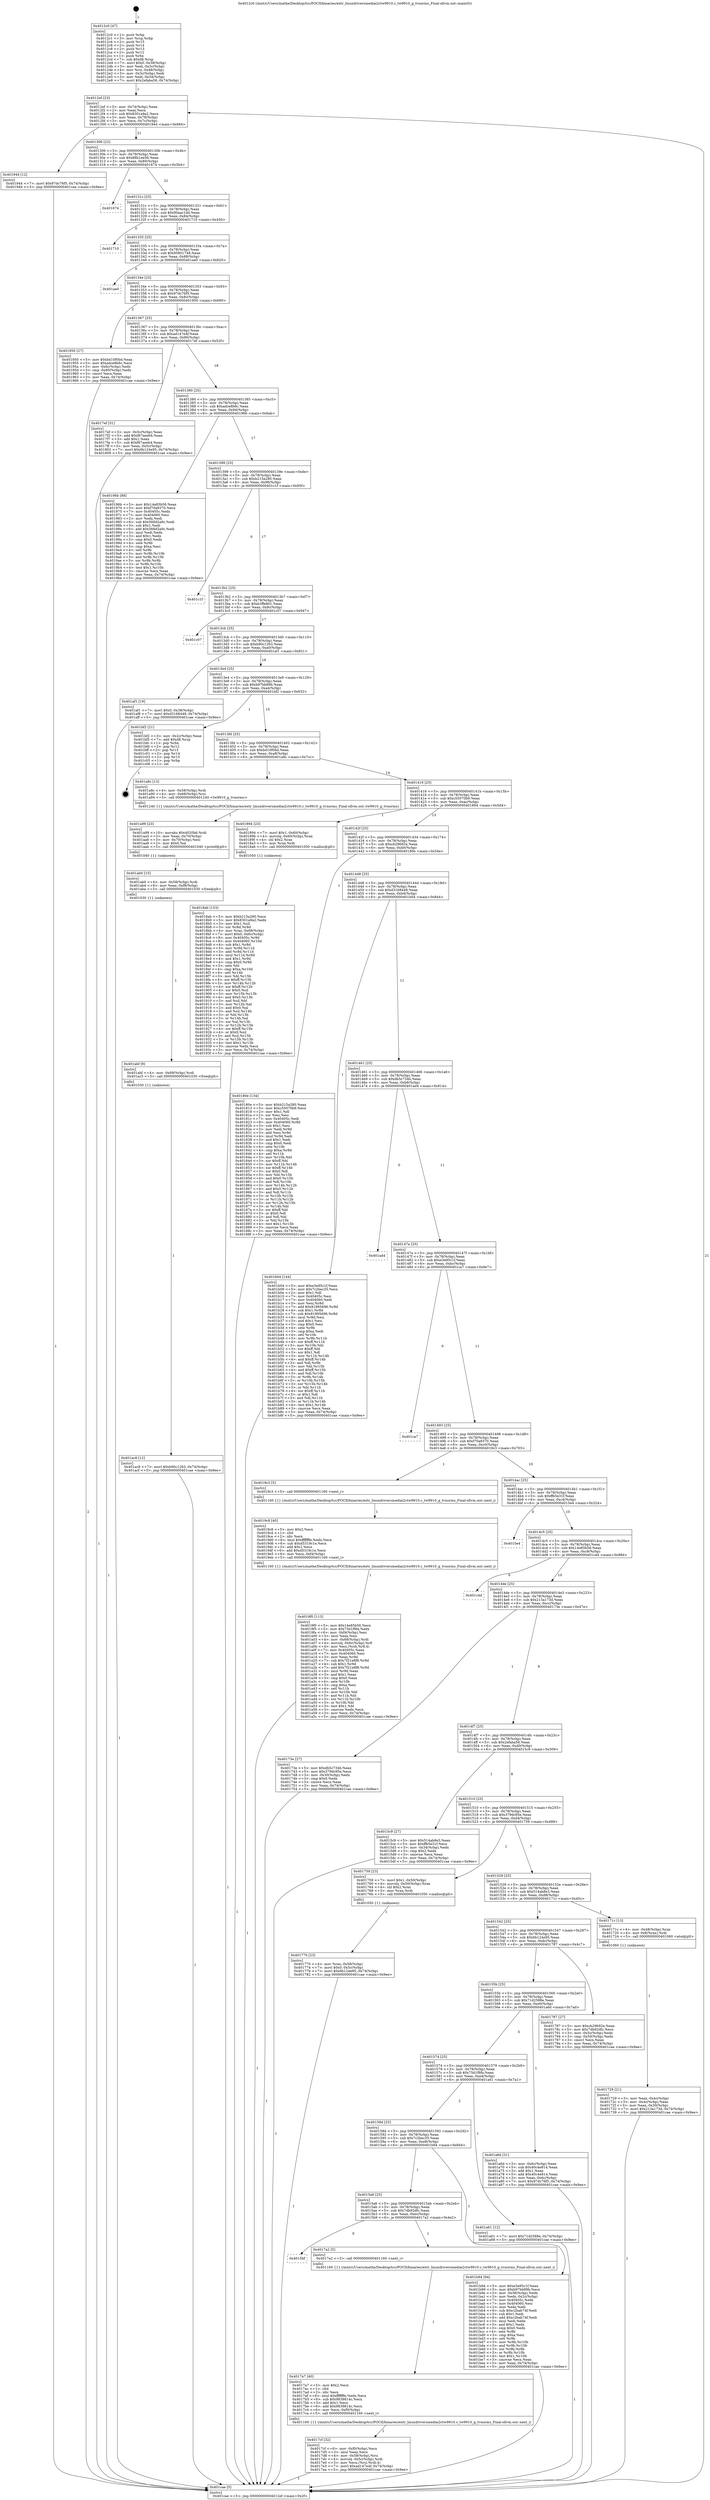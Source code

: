 digraph "0x4012c0" {
  label = "0x4012c0 (/mnt/c/Users/mathe/Desktop/tcc/POCII/binaries/extr_linuxdriversmediai2ctw9910.c_tw9910_g_tvnorms_Final-ollvm.out::main(0))"
  labelloc = "t"
  node[shape=record]

  Entry [label="",width=0.3,height=0.3,shape=circle,fillcolor=black,style=filled]
  "0x4012ef" [label="{
     0x4012ef [23]\l
     | [instrs]\l
     &nbsp;&nbsp;0x4012ef \<+3\>: mov -0x74(%rbp),%eax\l
     &nbsp;&nbsp;0x4012f2 \<+2\>: mov %eax,%ecx\l
     &nbsp;&nbsp;0x4012f4 \<+6\>: sub $0x8301a9a2,%ecx\l
     &nbsp;&nbsp;0x4012fa \<+3\>: mov %eax,-0x78(%rbp)\l
     &nbsp;&nbsp;0x4012fd \<+3\>: mov %ecx,-0x7c(%rbp)\l
     &nbsp;&nbsp;0x401300 \<+6\>: je 0000000000401944 \<main+0x684\>\l
  }"]
  "0x401944" [label="{
     0x401944 [12]\l
     | [instrs]\l
     &nbsp;&nbsp;0x401944 \<+7\>: movl $0x97dc76f5,-0x74(%rbp)\l
     &nbsp;&nbsp;0x40194b \<+5\>: jmp 0000000000401cae \<main+0x9ee\>\l
  }"]
  "0x401306" [label="{
     0x401306 [22]\l
     | [instrs]\l
     &nbsp;&nbsp;0x401306 \<+5\>: jmp 000000000040130b \<main+0x4b\>\l
     &nbsp;&nbsp;0x40130b \<+3\>: mov -0x78(%rbp),%eax\l
     &nbsp;&nbsp;0x40130e \<+5\>: sub $0x88b1ee56,%eax\l
     &nbsp;&nbsp;0x401313 \<+3\>: mov %eax,-0x80(%rbp)\l
     &nbsp;&nbsp;0x401316 \<+6\>: je 0000000000401674 \<main+0x3b4\>\l
  }"]
  Exit [label="",width=0.3,height=0.3,shape=circle,fillcolor=black,style=filled,peripheries=2]
  "0x401674" [label="{
     0x401674\l
  }", style=dashed]
  "0x40131c" [label="{
     0x40131c [25]\l
     | [instrs]\l
     &nbsp;&nbsp;0x40131c \<+5\>: jmp 0000000000401321 \<main+0x61\>\l
     &nbsp;&nbsp;0x401321 \<+3\>: mov -0x78(%rbp),%eax\l
     &nbsp;&nbsp;0x401324 \<+5\>: sub $0x90aac1dd,%eax\l
     &nbsp;&nbsp;0x401329 \<+6\>: mov %eax,-0x84(%rbp)\l
     &nbsp;&nbsp;0x40132f \<+6\>: je 0000000000401710 \<main+0x450\>\l
  }"]
  "0x401ac8" [label="{
     0x401ac8 [12]\l
     | [instrs]\l
     &nbsp;&nbsp;0x401ac8 \<+7\>: movl $0xb90c1263,-0x74(%rbp)\l
     &nbsp;&nbsp;0x401acf \<+5\>: jmp 0000000000401cae \<main+0x9ee\>\l
  }"]
  "0x401710" [label="{
     0x401710\l
  }", style=dashed]
  "0x401335" [label="{
     0x401335 [25]\l
     | [instrs]\l
     &nbsp;&nbsp;0x401335 \<+5\>: jmp 000000000040133a \<main+0x7a\>\l
     &nbsp;&nbsp;0x40133a \<+3\>: mov -0x78(%rbp),%eax\l
     &nbsp;&nbsp;0x40133d \<+5\>: sub $0x95801748,%eax\l
     &nbsp;&nbsp;0x401342 \<+6\>: mov %eax,-0x88(%rbp)\l
     &nbsp;&nbsp;0x401348 \<+6\>: je 0000000000401ae0 \<main+0x820\>\l
  }"]
  "0x401abf" [label="{
     0x401abf [9]\l
     | [instrs]\l
     &nbsp;&nbsp;0x401abf \<+4\>: mov -0x68(%rbp),%rdi\l
     &nbsp;&nbsp;0x401ac3 \<+5\>: call 0000000000401030 \<free@plt\>\l
     | [calls]\l
     &nbsp;&nbsp;0x401030 \{1\} (unknown)\l
  }"]
  "0x401ae0" [label="{
     0x401ae0\l
  }", style=dashed]
  "0x40134e" [label="{
     0x40134e [25]\l
     | [instrs]\l
     &nbsp;&nbsp;0x40134e \<+5\>: jmp 0000000000401353 \<main+0x93\>\l
     &nbsp;&nbsp;0x401353 \<+3\>: mov -0x78(%rbp),%eax\l
     &nbsp;&nbsp;0x401356 \<+5\>: sub $0x97dc76f5,%eax\l
     &nbsp;&nbsp;0x40135b \<+6\>: mov %eax,-0x8c(%rbp)\l
     &nbsp;&nbsp;0x401361 \<+6\>: je 0000000000401950 \<main+0x690\>\l
  }"]
  "0x401ab0" [label="{
     0x401ab0 [15]\l
     | [instrs]\l
     &nbsp;&nbsp;0x401ab0 \<+4\>: mov -0x58(%rbp),%rdi\l
     &nbsp;&nbsp;0x401ab4 \<+6\>: mov %eax,-0xf8(%rbp)\l
     &nbsp;&nbsp;0x401aba \<+5\>: call 0000000000401030 \<free@plt\>\l
     | [calls]\l
     &nbsp;&nbsp;0x401030 \{1\} (unknown)\l
  }"]
  "0x401950" [label="{
     0x401950 [27]\l
     | [instrs]\l
     &nbsp;&nbsp;0x401950 \<+5\>: mov $0xbd10f0bd,%eax\l
     &nbsp;&nbsp;0x401955 \<+5\>: mov $0xadce8b6c,%ecx\l
     &nbsp;&nbsp;0x40195a \<+3\>: mov -0x6c(%rbp),%edx\l
     &nbsp;&nbsp;0x40195d \<+3\>: cmp -0x60(%rbp),%edx\l
     &nbsp;&nbsp;0x401960 \<+3\>: cmovl %ecx,%eax\l
     &nbsp;&nbsp;0x401963 \<+3\>: mov %eax,-0x74(%rbp)\l
     &nbsp;&nbsp;0x401966 \<+5\>: jmp 0000000000401cae \<main+0x9ee\>\l
  }"]
  "0x401367" [label="{
     0x401367 [25]\l
     | [instrs]\l
     &nbsp;&nbsp;0x401367 \<+5\>: jmp 000000000040136c \<main+0xac\>\l
     &nbsp;&nbsp;0x40136c \<+3\>: mov -0x78(%rbp),%eax\l
     &nbsp;&nbsp;0x40136f \<+5\>: sub $0xad147e4f,%eax\l
     &nbsp;&nbsp;0x401374 \<+6\>: mov %eax,-0x90(%rbp)\l
     &nbsp;&nbsp;0x40137a \<+6\>: je 00000000004017ef \<main+0x52f\>\l
  }"]
  "0x401a99" [label="{
     0x401a99 [23]\l
     | [instrs]\l
     &nbsp;&nbsp;0x401a99 \<+10\>: movabs $0x4020b6,%rdi\l
     &nbsp;&nbsp;0x401aa3 \<+3\>: mov %eax,-0x70(%rbp)\l
     &nbsp;&nbsp;0x401aa6 \<+3\>: mov -0x70(%rbp),%esi\l
     &nbsp;&nbsp;0x401aa9 \<+2\>: mov $0x0,%al\l
     &nbsp;&nbsp;0x401aab \<+5\>: call 0000000000401040 \<printf@plt\>\l
     | [calls]\l
     &nbsp;&nbsp;0x401040 \{1\} (unknown)\l
  }"]
  "0x4017ef" [label="{
     0x4017ef [31]\l
     | [instrs]\l
     &nbsp;&nbsp;0x4017ef \<+3\>: mov -0x5c(%rbp),%eax\l
     &nbsp;&nbsp;0x4017f2 \<+5\>: add $0xf67aeeb4,%eax\l
     &nbsp;&nbsp;0x4017f7 \<+3\>: add $0x1,%eax\l
     &nbsp;&nbsp;0x4017fa \<+5\>: sub $0xf67aeeb4,%eax\l
     &nbsp;&nbsp;0x4017ff \<+3\>: mov %eax,-0x5c(%rbp)\l
     &nbsp;&nbsp;0x401802 \<+7\>: movl $0x6b124e95,-0x74(%rbp)\l
     &nbsp;&nbsp;0x401809 \<+5\>: jmp 0000000000401cae \<main+0x9ee\>\l
  }"]
  "0x401380" [label="{
     0x401380 [25]\l
     | [instrs]\l
     &nbsp;&nbsp;0x401380 \<+5\>: jmp 0000000000401385 \<main+0xc5\>\l
     &nbsp;&nbsp;0x401385 \<+3\>: mov -0x78(%rbp),%eax\l
     &nbsp;&nbsp;0x401388 \<+5\>: sub $0xadce8b6c,%eax\l
     &nbsp;&nbsp;0x40138d \<+6\>: mov %eax,-0x94(%rbp)\l
     &nbsp;&nbsp;0x401393 \<+6\>: je 000000000040196b \<main+0x6ab\>\l
  }"]
  "0x4019f0" [label="{
     0x4019f0 [113]\l
     | [instrs]\l
     &nbsp;&nbsp;0x4019f0 \<+5\>: mov $0x14e85b56,%ecx\l
     &nbsp;&nbsp;0x4019f5 \<+5\>: mov $0x75d1f8fa,%edx\l
     &nbsp;&nbsp;0x4019fa \<+6\>: mov -0xf4(%rbp),%esi\l
     &nbsp;&nbsp;0x401a00 \<+3\>: imul %eax,%esi\l
     &nbsp;&nbsp;0x401a03 \<+4\>: mov -0x68(%rbp),%rdi\l
     &nbsp;&nbsp;0x401a07 \<+4\>: movslq -0x6c(%rbp),%r8\l
     &nbsp;&nbsp;0x401a0b \<+4\>: mov %esi,(%rdi,%r8,4)\l
     &nbsp;&nbsp;0x401a0f \<+7\>: mov 0x40405c,%eax\l
     &nbsp;&nbsp;0x401a16 \<+7\>: mov 0x404060,%esi\l
     &nbsp;&nbsp;0x401a1d \<+3\>: mov %eax,%r9d\l
     &nbsp;&nbsp;0x401a20 \<+7\>: sub $0x7f21e8f8,%r9d\l
     &nbsp;&nbsp;0x401a27 \<+4\>: sub $0x1,%r9d\l
     &nbsp;&nbsp;0x401a2b \<+7\>: add $0x7f21e8f8,%r9d\l
     &nbsp;&nbsp;0x401a32 \<+4\>: imul %r9d,%eax\l
     &nbsp;&nbsp;0x401a36 \<+3\>: and $0x1,%eax\l
     &nbsp;&nbsp;0x401a39 \<+3\>: cmp $0x0,%eax\l
     &nbsp;&nbsp;0x401a3c \<+4\>: sete %r10b\l
     &nbsp;&nbsp;0x401a40 \<+3\>: cmp $0xa,%esi\l
     &nbsp;&nbsp;0x401a43 \<+4\>: setl %r11b\l
     &nbsp;&nbsp;0x401a47 \<+3\>: mov %r10b,%bl\l
     &nbsp;&nbsp;0x401a4a \<+3\>: and %r11b,%bl\l
     &nbsp;&nbsp;0x401a4d \<+3\>: xor %r11b,%r10b\l
     &nbsp;&nbsp;0x401a50 \<+3\>: or %r10b,%bl\l
     &nbsp;&nbsp;0x401a53 \<+3\>: test $0x1,%bl\l
     &nbsp;&nbsp;0x401a56 \<+3\>: cmovne %edx,%ecx\l
     &nbsp;&nbsp;0x401a59 \<+3\>: mov %ecx,-0x74(%rbp)\l
     &nbsp;&nbsp;0x401a5c \<+5\>: jmp 0000000000401cae \<main+0x9ee\>\l
  }"]
  "0x40196b" [label="{
     0x40196b [88]\l
     | [instrs]\l
     &nbsp;&nbsp;0x40196b \<+5\>: mov $0x14e85b56,%eax\l
     &nbsp;&nbsp;0x401970 \<+5\>: mov $0xf70a9370,%ecx\l
     &nbsp;&nbsp;0x401975 \<+7\>: mov 0x40405c,%edx\l
     &nbsp;&nbsp;0x40197c \<+7\>: mov 0x404060,%esi\l
     &nbsp;&nbsp;0x401983 \<+2\>: mov %edx,%edi\l
     &nbsp;&nbsp;0x401985 \<+6\>: sub $0x566d2a9c,%edi\l
     &nbsp;&nbsp;0x40198b \<+3\>: sub $0x1,%edi\l
     &nbsp;&nbsp;0x40198e \<+6\>: add $0x566d2a9c,%edi\l
     &nbsp;&nbsp;0x401994 \<+3\>: imul %edi,%edx\l
     &nbsp;&nbsp;0x401997 \<+3\>: and $0x1,%edx\l
     &nbsp;&nbsp;0x40199a \<+3\>: cmp $0x0,%edx\l
     &nbsp;&nbsp;0x40199d \<+4\>: sete %r8b\l
     &nbsp;&nbsp;0x4019a1 \<+3\>: cmp $0xa,%esi\l
     &nbsp;&nbsp;0x4019a4 \<+4\>: setl %r9b\l
     &nbsp;&nbsp;0x4019a8 \<+3\>: mov %r8b,%r10b\l
     &nbsp;&nbsp;0x4019ab \<+3\>: and %r9b,%r10b\l
     &nbsp;&nbsp;0x4019ae \<+3\>: xor %r9b,%r8b\l
     &nbsp;&nbsp;0x4019b1 \<+3\>: or %r8b,%r10b\l
     &nbsp;&nbsp;0x4019b4 \<+4\>: test $0x1,%r10b\l
     &nbsp;&nbsp;0x4019b8 \<+3\>: cmovne %ecx,%eax\l
     &nbsp;&nbsp;0x4019bb \<+3\>: mov %eax,-0x74(%rbp)\l
     &nbsp;&nbsp;0x4019be \<+5\>: jmp 0000000000401cae \<main+0x9ee\>\l
  }"]
  "0x401399" [label="{
     0x401399 [25]\l
     | [instrs]\l
     &nbsp;&nbsp;0x401399 \<+5\>: jmp 000000000040139e \<main+0xde\>\l
     &nbsp;&nbsp;0x40139e \<+3\>: mov -0x78(%rbp),%eax\l
     &nbsp;&nbsp;0x4013a1 \<+5\>: sub $0xb215a280,%eax\l
     &nbsp;&nbsp;0x4013a6 \<+6\>: mov %eax,-0x98(%rbp)\l
     &nbsp;&nbsp;0x4013ac \<+6\>: je 0000000000401c1f \<main+0x95f\>\l
  }"]
  "0x4019c8" [label="{
     0x4019c8 [40]\l
     | [instrs]\l
     &nbsp;&nbsp;0x4019c8 \<+5\>: mov $0x2,%ecx\l
     &nbsp;&nbsp;0x4019cd \<+1\>: cltd\l
     &nbsp;&nbsp;0x4019ce \<+2\>: idiv %ecx\l
     &nbsp;&nbsp;0x4019d0 \<+6\>: imul $0xfffffffe,%edx,%ecx\l
     &nbsp;&nbsp;0x4019d6 \<+6\>: sub $0xd5319c1e,%ecx\l
     &nbsp;&nbsp;0x4019dc \<+3\>: add $0x1,%ecx\l
     &nbsp;&nbsp;0x4019df \<+6\>: add $0xd5319c1e,%ecx\l
     &nbsp;&nbsp;0x4019e5 \<+6\>: mov %ecx,-0xf4(%rbp)\l
     &nbsp;&nbsp;0x4019eb \<+5\>: call 0000000000401160 \<next_i\>\l
     | [calls]\l
     &nbsp;&nbsp;0x401160 \{1\} (/mnt/c/Users/mathe/Desktop/tcc/POCII/binaries/extr_linuxdriversmediai2ctw9910.c_tw9910_g_tvnorms_Final-ollvm.out::next_i)\l
  }"]
  "0x401c1f" [label="{
     0x401c1f\l
  }", style=dashed]
  "0x4013b2" [label="{
     0x4013b2 [25]\l
     | [instrs]\l
     &nbsp;&nbsp;0x4013b2 \<+5\>: jmp 00000000004013b7 \<main+0xf7\>\l
     &nbsp;&nbsp;0x4013b7 \<+3\>: mov -0x78(%rbp),%eax\l
     &nbsp;&nbsp;0x4013ba \<+5\>: sub $0xb3ffe801,%eax\l
     &nbsp;&nbsp;0x4013bf \<+6\>: mov %eax,-0x9c(%rbp)\l
     &nbsp;&nbsp;0x4013c5 \<+6\>: je 0000000000401c07 \<main+0x947\>\l
  }"]
  "0x4018ab" [label="{
     0x4018ab [153]\l
     | [instrs]\l
     &nbsp;&nbsp;0x4018ab \<+5\>: mov $0xb215a280,%ecx\l
     &nbsp;&nbsp;0x4018b0 \<+5\>: mov $0x8301a9a2,%edx\l
     &nbsp;&nbsp;0x4018b5 \<+3\>: mov $0x1,%sil\l
     &nbsp;&nbsp;0x4018b8 \<+3\>: xor %r8d,%r8d\l
     &nbsp;&nbsp;0x4018bb \<+4\>: mov %rax,-0x68(%rbp)\l
     &nbsp;&nbsp;0x4018bf \<+7\>: movl $0x0,-0x6c(%rbp)\l
     &nbsp;&nbsp;0x4018c6 \<+8\>: mov 0x40405c,%r9d\l
     &nbsp;&nbsp;0x4018ce \<+8\>: mov 0x404060,%r10d\l
     &nbsp;&nbsp;0x4018d6 \<+4\>: sub $0x1,%r8d\l
     &nbsp;&nbsp;0x4018da \<+3\>: mov %r9d,%r11d\l
     &nbsp;&nbsp;0x4018dd \<+3\>: add %r8d,%r11d\l
     &nbsp;&nbsp;0x4018e0 \<+4\>: imul %r11d,%r9d\l
     &nbsp;&nbsp;0x4018e4 \<+4\>: and $0x1,%r9d\l
     &nbsp;&nbsp;0x4018e8 \<+4\>: cmp $0x0,%r9d\l
     &nbsp;&nbsp;0x4018ec \<+3\>: sete %bl\l
     &nbsp;&nbsp;0x4018ef \<+4\>: cmp $0xa,%r10d\l
     &nbsp;&nbsp;0x4018f3 \<+4\>: setl %r14b\l
     &nbsp;&nbsp;0x4018f7 \<+3\>: mov %bl,%r15b\l
     &nbsp;&nbsp;0x4018fa \<+4\>: xor $0xff,%r15b\l
     &nbsp;&nbsp;0x4018fe \<+3\>: mov %r14b,%r12b\l
     &nbsp;&nbsp;0x401901 \<+4\>: xor $0xff,%r12b\l
     &nbsp;&nbsp;0x401905 \<+4\>: xor $0x0,%sil\l
     &nbsp;&nbsp;0x401909 \<+3\>: mov %r15b,%r13b\l
     &nbsp;&nbsp;0x40190c \<+4\>: and $0x0,%r13b\l
     &nbsp;&nbsp;0x401910 \<+3\>: and %sil,%bl\l
     &nbsp;&nbsp;0x401913 \<+3\>: mov %r12b,%al\l
     &nbsp;&nbsp;0x401916 \<+2\>: and $0x0,%al\l
     &nbsp;&nbsp;0x401918 \<+3\>: and %sil,%r14b\l
     &nbsp;&nbsp;0x40191b \<+3\>: or %bl,%r13b\l
     &nbsp;&nbsp;0x40191e \<+3\>: or %r14b,%al\l
     &nbsp;&nbsp;0x401921 \<+3\>: xor %al,%r13b\l
     &nbsp;&nbsp;0x401924 \<+3\>: or %r12b,%r15b\l
     &nbsp;&nbsp;0x401927 \<+4\>: xor $0xff,%r15b\l
     &nbsp;&nbsp;0x40192b \<+4\>: or $0x0,%sil\l
     &nbsp;&nbsp;0x40192f \<+3\>: and %sil,%r15b\l
     &nbsp;&nbsp;0x401932 \<+3\>: or %r15b,%r13b\l
     &nbsp;&nbsp;0x401935 \<+4\>: test $0x1,%r13b\l
     &nbsp;&nbsp;0x401939 \<+3\>: cmovne %edx,%ecx\l
     &nbsp;&nbsp;0x40193c \<+3\>: mov %ecx,-0x74(%rbp)\l
     &nbsp;&nbsp;0x40193f \<+5\>: jmp 0000000000401cae \<main+0x9ee\>\l
  }"]
  "0x401c07" [label="{
     0x401c07\l
  }", style=dashed]
  "0x4013cb" [label="{
     0x4013cb [25]\l
     | [instrs]\l
     &nbsp;&nbsp;0x4013cb \<+5\>: jmp 00000000004013d0 \<main+0x110\>\l
     &nbsp;&nbsp;0x4013d0 \<+3\>: mov -0x78(%rbp),%eax\l
     &nbsp;&nbsp;0x4013d3 \<+5\>: sub $0xb90c1263,%eax\l
     &nbsp;&nbsp;0x4013d8 \<+6\>: mov %eax,-0xa0(%rbp)\l
     &nbsp;&nbsp;0x4013de \<+6\>: je 0000000000401af1 \<main+0x831\>\l
  }"]
  "0x4017cf" [label="{
     0x4017cf [32]\l
     | [instrs]\l
     &nbsp;&nbsp;0x4017cf \<+6\>: mov -0xf0(%rbp),%ecx\l
     &nbsp;&nbsp;0x4017d5 \<+3\>: imul %eax,%ecx\l
     &nbsp;&nbsp;0x4017d8 \<+4\>: mov -0x58(%rbp),%rsi\l
     &nbsp;&nbsp;0x4017dc \<+4\>: movslq -0x5c(%rbp),%rdi\l
     &nbsp;&nbsp;0x4017e0 \<+3\>: mov %ecx,(%rsi,%rdi,4)\l
     &nbsp;&nbsp;0x4017e3 \<+7\>: movl $0xad147e4f,-0x74(%rbp)\l
     &nbsp;&nbsp;0x4017ea \<+5\>: jmp 0000000000401cae \<main+0x9ee\>\l
  }"]
  "0x401af1" [label="{
     0x401af1 [19]\l
     | [instrs]\l
     &nbsp;&nbsp;0x401af1 \<+7\>: movl $0x0,-0x38(%rbp)\l
     &nbsp;&nbsp;0x401af8 \<+7\>: movl $0xd3168448,-0x74(%rbp)\l
     &nbsp;&nbsp;0x401aff \<+5\>: jmp 0000000000401cae \<main+0x9ee\>\l
  }"]
  "0x4013e4" [label="{
     0x4013e4 [25]\l
     | [instrs]\l
     &nbsp;&nbsp;0x4013e4 \<+5\>: jmp 00000000004013e9 \<main+0x129\>\l
     &nbsp;&nbsp;0x4013e9 \<+3\>: mov -0x78(%rbp),%eax\l
     &nbsp;&nbsp;0x4013ec \<+5\>: sub $0xb97bb89b,%eax\l
     &nbsp;&nbsp;0x4013f1 \<+6\>: mov %eax,-0xa4(%rbp)\l
     &nbsp;&nbsp;0x4013f7 \<+6\>: je 0000000000401bf2 \<main+0x932\>\l
  }"]
  "0x4017a7" [label="{
     0x4017a7 [40]\l
     | [instrs]\l
     &nbsp;&nbsp;0x4017a7 \<+5\>: mov $0x2,%ecx\l
     &nbsp;&nbsp;0x4017ac \<+1\>: cltd\l
     &nbsp;&nbsp;0x4017ad \<+2\>: idiv %ecx\l
     &nbsp;&nbsp;0x4017af \<+6\>: imul $0xfffffffe,%edx,%ecx\l
     &nbsp;&nbsp;0x4017b5 \<+6\>: sub $0x9839814c,%ecx\l
     &nbsp;&nbsp;0x4017bb \<+3\>: add $0x1,%ecx\l
     &nbsp;&nbsp;0x4017be \<+6\>: add $0x9839814c,%ecx\l
     &nbsp;&nbsp;0x4017c4 \<+6\>: mov %ecx,-0xf0(%rbp)\l
     &nbsp;&nbsp;0x4017ca \<+5\>: call 0000000000401160 \<next_i\>\l
     | [calls]\l
     &nbsp;&nbsp;0x401160 \{1\} (/mnt/c/Users/mathe/Desktop/tcc/POCII/binaries/extr_linuxdriversmediai2ctw9910.c_tw9910_g_tvnorms_Final-ollvm.out::next_i)\l
  }"]
  "0x401bf2" [label="{
     0x401bf2 [21]\l
     | [instrs]\l
     &nbsp;&nbsp;0x401bf2 \<+3\>: mov -0x2c(%rbp),%eax\l
     &nbsp;&nbsp;0x401bf5 \<+7\>: add $0xd8,%rsp\l
     &nbsp;&nbsp;0x401bfc \<+1\>: pop %rbx\l
     &nbsp;&nbsp;0x401bfd \<+2\>: pop %r12\l
     &nbsp;&nbsp;0x401bff \<+2\>: pop %r13\l
     &nbsp;&nbsp;0x401c01 \<+2\>: pop %r14\l
     &nbsp;&nbsp;0x401c03 \<+2\>: pop %r15\l
     &nbsp;&nbsp;0x401c05 \<+1\>: pop %rbp\l
     &nbsp;&nbsp;0x401c06 \<+1\>: ret\l
  }"]
  "0x4013fd" [label="{
     0x4013fd [25]\l
     | [instrs]\l
     &nbsp;&nbsp;0x4013fd \<+5\>: jmp 0000000000401402 \<main+0x142\>\l
     &nbsp;&nbsp;0x401402 \<+3\>: mov -0x78(%rbp),%eax\l
     &nbsp;&nbsp;0x401405 \<+5\>: sub $0xbd10f0bd,%eax\l
     &nbsp;&nbsp;0x40140a \<+6\>: mov %eax,-0xa8(%rbp)\l
     &nbsp;&nbsp;0x401410 \<+6\>: je 0000000000401a8c \<main+0x7cc\>\l
  }"]
  "0x4015bf" [label="{
     0x4015bf\l
  }", style=dashed]
  "0x401a8c" [label="{
     0x401a8c [13]\l
     | [instrs]\l
     &nbsp;&nbsp;0x401a8c \<+4\>: mov -0x58(%rbp),%rdi\l
     &nbsp;&nbsp;0x401a90 \<+4\>: mov -0x68(%rbp),%rsi\l
     &nbsp;&nbsp;0x401a94 \<+5\>: call 0000000000401240 \<tw9910_g_tvnorms\>\l
     | [calls]\l
     &nbsp;&nbsp;0x401240 \{1\} (/mnt/c/Users/mathe/Desktop/tcc/POCII/binaries/extr_linuxdriversmediai2ctw9910.c_tw9910_g_tvnorms_Final-ollvm.out::tw9910_g_tvnorms)\l
  }"]
  "0x401416" [label="{
     0x401416 [25]\l
     | [instrs]\l
     &nbsp;&nbsp;0x401416 \<+5\>: jmp 000000000040141b \<main+0x15b\>\l
     &nbsp;&nbsp;0x40141b \<+3\>: mov -0x78(%rbp),%eax\l
     &nbsp;&nbsp;0x40141e \<+5\>: sub $0xc55070b9,%eax\l
     &nbsp;&nbsp;0x401423 \<+6\>: mov %eax,-0xac(%rbp)\l
     &nbsp;&nbsp;0x401429 \<+6\>: je 0000000000401894 \<main+0x5d4\>\l
  }"]
  "0x4017a2" [label="{
     0x4017a2 [5]\l
     | [instrs]\l
     &nbsp;&nbsp;0x4017a2 \<+5\>: call 0000000000401160 \<next_i\>\l
     | [calls]\l
     &nbsp;&nbsp;0x401160 \{1\} (/mnt/c/Users/mathe/Desktop/tcc/POCII/binaries/extr_linuxdriversmediai2ctw9910.c_tw9910_g_tvnorms_Final-ollvm.out::next_i)\l
  }"]
  "0x401894" [label="{
     0x401894 [23]\l
     | [instrs]\l
     &nbsp;&nbsp;0x401894 \<+7\>: movl $0x1,-0x60(%rbp)\l
     &nbsp;&nbsp;0x40189b \<+4\>: movslq -0x60(%rbp),%rax\l
     &nbsp;&nbsp;0x40189f \<+4\>: shl $0x2,%rax\l
     &nbsp;&nbsp;0x4018a3 \<+3\>: mov %rax,%rdi\l
     &nbsp;&nbsp;0x4018a6 \<+5\>: call 0000000000401050 \<malloc@plt\>\l
     | [calls]\l
     &nbsp;&nbsp;0x401050 \{1\} (unknown)\l
  }"]
  "0x40142f" [label="{
     0x40142f [25]\l
     | [instrs]\l
     &nbsp;&nbsp;0x40142f \<+5\>: jmp 0000000000401434 \<main+0x174\>\l
     &nbsp;&nbsp;0x401434 \<+3\>: mov -0x78(%rbp),%eax\l
     &nbsp;&nbsp;0x401437 \<+5\>: sub $0xcb29692e,%eax\l
     &nbsp;&nbsp;0x40143c \<+6\>: mov %eax,-0xb0(%rbp)\l
     &nbsp;&nbsp;0x401442 \<+6\>: je 000000000040180e \<main+0x54e\>\l
  }"]
  "0x4015a6" [label="{
     0x4015a6 [25]\l
     | [instrs]\l
     &nbsp;&nbsp;0x4015a6 \<+5\>: jmp 00000000004015ab \<main+0x2eb\>\l
     &nbsp;&nbsp;0x4015ab \<+3\>: mov -0x78(%rbp),%eax\l
     &nbsp;&nbsp;0x4015ae \<+5\>: sub $0x7db92dfc,%eax\l
     &nbsp;&nbsp;0x4015b3 \<+6\>: mov %eax,-0xec(%rbp)\l
     &nbsp;&nbsp;0x4015b9 \<+6\>: je 00000000004017a2 \<main+0x4e2\>\l
  }"]
  "0x40180e" [label="{
     0x40180e [134]\l
     | [instrs]\l
     &nbsp;&nbsp;0x40180e \<+5\>: mov $0xb215a280,%eax\l
     &nbsp;&nbsp;0x401813 \<+5\>: mov $0xc55070b9,%ecx\l
     &nbsp;&nbsp;0x401818 \<+2\>: mov $0x1,%dl\l
     &nbsp;&nbsp;0x40181a \<+2\>: xor %esi,%esi\l
     &nbsp;&nbsp;0x40181c \<+7\>: mov 0x40405c,%edi\l
     &nbsp;&nbsp;0x401823 \<+8\>: mov 0x404060,%r8d\l
     &nbsp;&nbsp;0x40182b \<+3\>: sub $0x1,%esi\l
     &nbsp;&nbsp;0x40182e \<+3\>: mov %edi,%r9d\l
     &nbsp;&nbsp;0x401831 \<+3\>: add %esi,%r9d\l
     &nbsp;&nbsp;0x401834 \<+4\>: imul %r9d,%edi\l
     &nbsp;&nbsp;0x401838 \<+3\>: and $0x1,%edi\l
     &nbsp;&nbsp;0x40183b \<+3\>: cmp $0x0,%edi\l
     &nbsp;&nbsp;0x40183e \<+4\>: sete %r10b\l
     &nbsp;&nbsp;0x401842 \<+4\>: cmp $0xa,%r8d\l
     &nbsp;&nbsp;0x401846 \<+4\>: setl %r11b\l
     &nbsp;&nbsp;0x40184a \<+3\>: mov %r10b,%bl\l
     &nbsp;&nbsp;0x40184d \<+3\>: xor $0xff,%bl\l
     &nbsp;&nbsp;0x401850 \<+3\>: mov %r11b,%r14b\l
     &nbsp;&nbsp;0x401853 \<+4\>: xor $0xff,%r14b\l
     &nbsp;&nbsp;0x401857 \<+3\>: xor $0x0,%dl\l
     &nbsp;&nbsp;0x40185a \<+3\>: mov %bl,%r15b\l
     &nbsp;&nbsp;0x40185d \<+4\>: and $0x0,%r15b\l
     &nbsp;&nbsp;0x401861 \<+3\>: and %dl,%r10b\l
     &nbsp;&nbsp;0x401864 \<+3\>: mov %r14b,%r12b\l
     &nbsp;&nbsp;0x401867 \<+4\>: and $0x0,%r12b\l
     &nbsp;&nbsp;0x40186b \<+3\>: and %dl,%r11b\l
     &nbsp;&nbsp;0x40186e \<+3\>: or %r10b,%r15b\l
     &nbsp;&nbsp;0x401871 \<+3\>: or %r11b,%r12b\l
     &nbsp;&nbsp;0x401874 \<+3\>: xor %r12b,%r15b\l
     &nbsp;&nbsp;0x401877 \<+3\>: or %r14b,%bl\l
     &nbsp;&nbsp;0x40187a \<+3\>: xor $0xff,%bl\l
     &nbsp;&nbsp;0x40187d \<+3\>: or $0x0,%dl\l
     &nbsp;&nbsp;0x401880 \<+2\>: and %dl,%bl\l
     &nbsp;&nbsp;0x401882 \<+3\>: or %bl,%r15b\l
     &nbsp;&nbsp;0x401885 \<+4\>: test $0x1,%r15b\l
     &nbsp;&nbsp;0x401889 \<+3\>: cmovne %ecx,%eax\l
     &nbsp;&nbsp;0x40188c \<+3\>: mov %eax,-0x74(%rbp)\l
     &nbsp;&nbsp;0x40188f \<+5\>: jmp 0000000000401cae \<main+0x9ee\>\l
  }"]
  "0x401448" [label="{
     0x401448 [25]\l
     | [instrs]\l
     &nbsp;&nbsp;0x401448 \<+5\>: jmp 000000000040144d \<main+0x18d\>\l
     &nbsp;&nbsp;0x40144d \<+3\>: mov -0x78(%rbp),%eax\l
     &nbsp;&nbsp;0x401450 \<+5\>: sub $0xd3168448,%eax\l
     &nbsp;&nbsp;0x401455 \<+6\>: mov %eax,-0xb4(%rbp)\l
     &nbsp;&nbsp;0x40145b \<+6\>: je 0000000000401b04 \<main+0x844\>\l
  }"]
  "0x401b94" [label="{
     0x401b94 [94]\l
     | [instrs]\l
     &nbsp;&nbsp;0x401b94 \<+5\>: mov $0xe3e95c1f,%eax\l
     &nbsp;&nbsp;0x401b99 \<+5\>: mov $0xb97bb89b,%ecx\l
     &nbsp;&nbsp;0x401b9e \<+3\>: mov -0x38(%rbp),%edx\l
     &nbsp;&nbsp;0x401ba1 \<+3\>: mov %edx,-0x2c(%rbp)\l
     &nbsp;&nbsp;0x401ba4 \<+7\>: mov 0x40405c,%edx\l
     &nbsp;&nbsp;0x401bab \<+7\>: mov 0x404060,%esi\l
     &nbsp;&nbsp;0x401bb2 \<+2\>: mov %edx,%edi\l
     &nbsp;&nbsp;0x401bb4 \<+6\>: sub $0xc2bab74f,%edi\l
     &nbsp;&nbsp;0x401bba \<+3\>: sub $0x1,%edi\l
     &nbsp;&nbsp;0x401bbd \<+6\>: add $0xc2bab74f,%edi\l
     &nbsp;&nbsp;0x401bc3 \<+3\>: imul %edi,%edx\l
     &nbsp;&nbsp;0x401bc6 \<+3\>: and $0x1,%edx\l
     &nbsp;&nbsp;0x401bc9 \<+3\>: cmp $0x0,%edx\l
     &nbsp;&nbsp;0x401bcc \<+4\>: sete %r8b\l
     &nbsp;&nbsp;0x401bd0 \<+3\>: cmp $0xa,%esi\l
     &nbsp;&nbsp;0x401bd3 \<+4\>: setl %r9b\l
     &nbsp;&nbsp;0x401bd7 \<+3\>: mov %r8b,%r10b\l
     &nbsp;&nbsp;0x401bda \<+3\>: and %r9b,%r10b\l
     &nbsp;&nbsp;0x401bdd \<+3\>: xor %r9b,%r8b\l
     &nbsp;&nbsp;0x401be0 \<+3\>: or %r8b,%r10b\l
     &nbsp;&nbsp;0x401be3 \<+4\>: test $0x1,%r10b\l
     &nbsp;&nbsp;0x401be7 \<+3\>: cmovne %ecx,%eax\l
     &nbsp;&nbsp;0x401bea \<+3\>: mov %eax,-0x74(%rbp)\l
     &nbsp;&nbsp;0x401bed \<+5\>: jmp 0000000000401cae \<main+0x9ee\>\l
  }"]
  "0x401b04" [label="{
     0x401b04 [144]\l
     | [instrs]\l
     &nbsp;&nbsp;0x401b04 \<+5\>: mov $0xe3e95c1f,%eax\l
     &nbsp;&nbsp;0x401b09 \<+5\>: mov $0x7c2bec35,%ecx\l
     &nbsp;&nbsp;0x401b0e \<+2\>: mov $0x1,%dl\l
     &nbsp;&nbsp;0x401b10 \<+7\>: mov 0x40405c,%esi\l
     &nbsp;&nbsp;0x401b17 \<+7\>: mov 0x404060,%edi\l
     &nbsp;&nbsp;0x401b1e \<+3\>: mov %esi,%r8d\l
     &nbsp;&nbsp;0x401b21 \<+7\>: add $0x81895696,%r8d\l
     &nbsp;&nbsp;0x401b28 \<+4\>: sub $0x1,%r8d\l
     &nbsp;&nbsp;0x401b2c \<+7\>: sub $0x81895696,%r8d\l
     &nbsp;&nbsp;0x401b33 \<+4\>: imul %r8d,%esi\l
     &nbsp;&nbsp;0x401b37 \<+3\>: and $0x1,%esi\l
     &nbsp;&nbsp;0x401b3a \<+3\>: cmp $0x0,%esi\l
     &nbsp;&nbsp;0x401b3d \<+4\>: sete %r9b\l
     &nbsp;&nbsp;0x401b41 \<+3\>: cmp $0xa,%edi\l
     &nbsp;&nbsp;0x401b44 \<+4\>: setl %r10b\l
     &nbsp;&nbsp;0x401b48 \<+3\>: mov %r9b,%r11b\l
     &nbsp;&nbsp;0x401b4b \<+4\>: xor $0xff,%r11b\l
     &nbsp;&nbsp;0x401b4f \<+3\>: mov %r10b,%bl\l
     &nbsp;&nbsp;0x401b52 \<+3\>: xor $0xff,%bl\l
     &nbsp;&nbsp;0x401b55 \<+3\>: xor $0x1,%dl\l
     &nbsp;&nbsp;0x401b58 \<+3\>: mov %r11b,%r14b\l
     &nbsp;&nbsp;0x401b5b \<+4\>: and $0xff,%r14b\l
     &nbsp;&nbsp;0x401b5f \<+3\>: and %dl,%r9b\l
     &nbsp;&nbsp;0x401b62 \<+3\>: mov %bl,%r15b\l
     &nbsp;&nbsp;0x401b65 \<+4\>: and $0xff,%r15b\l
     &nbsp;&nbsp;0x401b69 \<+3\>: and %dl,%r10b\l
     &nbsp;&nbsp;0x401b6c \<+3\>: or %r9b,%r14b\l
     &nbsp;&nbsp;0x401b6f \<+3\>: or %r10b,%r15b\l
     &nbsp;&nbsp;0x401b72 \<+3\>: xor %r15b,%r14b\l
     &nbsp;&nbsp;0x401b75 \<+3\>: or %bl,%r11b\l
     &nbsp;&nbsp;0x401b78 \<+4\>: xor $0xff,%r11b\l
     &nbsp;&nbsp;0x401b7c \<+3\>: or $0x1,%dl\l
     &nbsp;&nbsp;0x401b7f \<+3\>: and %dl,%r11b\l
     &nbsp;&nbsp;0x401b82 \<+3\>: or %r11b,%r14b\l
     &nbsp;&nbsp;0x401b85 \<+4\>: test $0x1,%r14b\l
     &nbsp;&nbsp;0x401b89 \<+3\>: cmovne %ecx,%eax\l
     &nbsp;&nbsp;0x401b8c \<+3\>: mov %eax,-0x74(%rbp)\l
     &nbsp;&nbsp;0x401b8f \<+5\>: jmp 0000000000401cae \<main+0x9ee\>\l
  }"]
  "0x401461" [label="{
     0x401461 [25]\l
     | [instrs]\l
     &nbsp;&nbsp;0x401461 \<+5\>: jmp 0000000000401466 \<main+0x1a6\>\l
     &nbsp;&nbsp;0x401466 \<+3\>: mov -0x78(%rbp),%eax\l
     &nbsp;&nbsp;0x401469 \<+5\>: sub $0xdb5c734b,%eax\l
     &nbsp;&nbsp;0x40146e \<+6\>: mov %eax,-0xb8(%rbp)\l
     &nbsp;&nbsp;0x401474 \<+6\>: je 0000000000401ad4 \<main+0x814\>\l
  }"]
  "0x40158d" [label="{
     0x40158d [25]\l
     | [instrs]\l
     &nbsp;&nbsp;0x40158d \<+5\>: jmp 0000000000401592 \<main+0x2d2\>\l
     &nbsp;&nbsp;0x401592 \<+3\>: mov -0x78(%rbp),%eax\l
     &nbsp;&nbsp;0x401595 \<+5\>: sub $0x7c2bec35,%eax\l
     &nbsp;&nbsp;0x40159a \<+6\>: mov %eax,-0xe8(%rbp)\l
     &nbsp;&nbsp;0x4015a0 \<+6\>: je 0000000000401b94 \<main+0x8d4\>\l
  }"]
  "0x401ad4" [label="{
     0x401ad4\l
  }", style=dashed]
  "0x40147a" [label="{
     0x40147a [25]\l
     | [instrs]\l
     &nbsp;&nbsp;0x40147a \<+5\>: jmp 000000000040147f \<main+0x1bf\>\l
     &nbsp;&nbsp;0x40147f \<+3\>: mov -0x78(%rbp),%eax\l
     &nbsp;&nbsp;0x401482 \<+5\>: sub $0xe3e95c1f,%eax\l
     &nbsp;&nbsp;0x401487 \<+6\>: mov %eax,-0xbc(%rbp)\l
     &nbsp;&nbsp;0x40148d \<+6\>: je 0000000000401ca7 \<main+0x9e7\>\l
  }"]
  "0x401a61" [label="{
     0x401a61 [12]\l
     | [instrs]\l
     &nbsp;&nbsp;0x401a61 \<+7\>: movl $0x71d2588e,-0x74(%rbp)\l
     &nbsp;&nbsp;0x401a68 \<+5\>: jmp 0000000000401cae \<main+0x9ee\>\l
  }"]
  "0x401ca7" [label="{
     0x401ca7\l
  }", style=dashed]
  "0x401493" [label="{
     0x401493 [25]\l
     | [instrs]\l
     &nbsp;&nbsp;0x401493 \<+5\>: jmp 0000000000401498 \<main+0x1d8\>\l
     &nbsp;&nbsp;0x401498 \<+3\>: mov -0x78(%rbp),%eax\l
     &nbsp;&nbsp;0x40149b \<+5\>: sub $0xf70a9370,%eax\l
     &nbsp;&nbsp;0x4014a0 \<+6\>: mov %eax,-0xc0(%rbp)\l
     &nbsp;&nbsp;0x4014a6 \<+6\>: je 00000000004019c3 \<main+0x703\>\l
  }"]
  "0x401574" [label="{
     0x401574 [25]\l
     | [instrs]\l
     &nbsp;&nbsp;0x401574 \<+5\>: jmp 0000000000401579 \<main+0x2b9\>\l
     &nbsp;&nbsp;0x401579 \<+3\>: mov -0x78(%rbp),%eax\l
     &nbsp;&nbsp;0x40157c \<+5\>: sub $0x75d1f8fa,%eax\l
     &nbsp;&nbsp;0x401581 \<+6\>: mov %eax,-0xe4(%rbp)\l
     &nbsp;&nbsp;0x401587 \<+6\>: je 0000000000401a61 \<main+0x7a1\>\l
  }"]
  "0x4019c3" [label="{
     0x4019c3 [5]\l
     | [instrs]\l
     &nbsp;&nbsp;0x4019c3 \<+5\>: call 0000000000401160 \<next_i\>\l
     | [calls]\l
     &nbsp;&nbsp;0x401160 \{1\} (/mnt/c/Users/mathe/Desktop/tcc/POCII/binaries/extr_linuxdriversmediai2ctw9910.c_tw9910_g_tvnorms_Final-ollvm.out::next_i)\l
  }"]
  "0x4014ac" [label="{
     0x4014ac [25]\l
     | [instrs]\l
     &nbsp;&nbsp;0x4014ac \<+5\>: jmp 00000000004014b1 \<main+0x1f1\>\l
     &nbsp;&nbsp;0x4014b1 \<+3\>: mov -0x78(%rbp),%eax\l
     &nbsp;&nbsp;0x4014b4 \<+5\>: sub $0xffb5e31f,%eax\l
     &nbsp;&nbsp;0x4014b9 \<+6\>: mov %eax,-0xc4(%rbp)\l
     &nbsp;&nbsp;0x4014bf \<+6\>: je 00000000004015e4 \<main+0x324\>\l
  }"]
  "0x401a6d" [label="{
     0x401a6d [31]\l
     | [instrs]\l
     &nbsp;&nbsp;0x401a6d \<+3\>: mov -0x6c(%rbp),%eax\l
     &nbsp;&nbsp;0x401a70 \<+5\>: sub $0x40c4e814,%eax\l
     &nbsp;&nbsp;0x401a75 \<+3\>: add $0x1,%eax\l
     &nbsp;&nbsp;0x401a78 \<+5\>: add $0x40c4e814,%eax\l
     &nbsp;&nbsp;0x401a7d \<+3\>: mov %eax,-0x6c(%rbp)\l
     &nbsp;&nbsp;0x401a80 \<+7\>: movl $0x97dc76f5,-0x74(%rbp)\l
     &nbsp;&nbsp;0x401a87 \<+5\>: jmp 0000000000401cae \<main+0x9ee\>\l
  }"]
  "0x4015e4" [label="{
     0x4015e4\l
  }", style=dashed]
  "0x4014c5" [label="{
     0x4014c5 [25]\l
     | [instrs]\l
     &nbsp;&nbsp;0x4014c5 \<+5\>: jmp 00000000004014ca \<main+0x20a\>\l
     &nbsp;&nbsp;0x4014ca \<+3\>: mov -0x78(%rbp),%eax\l
     &nbsp;&nbsp;0x4014cd \<+5\>: sub $0x14e85b56,%eax\l
     &nbsp;&nbsp;0x4014d2 \<+6\>: mov %eax,-0xc8(%rbp)\l
     &nbsp;&nbsp;0x4014d8 \<+6\>: je 0000000000401c4d \<main+0x98d\>\l
  }"]
  "0x40155b" [label="{
     0x40155b [25]\l
     | [instrs]\l
     &nbsp;&nbsp;0x40155b \<+5\>: jmp 0000000000401560 \<main+0x2a0\>\l
     &nbsp;&nbsp;0x401560 \<+3\>: mov -0x78(%rbp),%eax\l
     &nbsp;&nbsp;0x401563 \<+5\>: sub $0x71d2588e,%eax\l
     &nbsp;&nbsp;0x401568 \<+6\>: mov %eax,-0xe0(%rbp)\l
     &nbsp;&nbsp;0x40156e \<+6\>: je 0000000000401a6d \<main+0x7ad\>\l
  }"]
  "0x401c4d" [label="{
     0x401c4d\l
  }", style=dashed]
  "0x4014de" [label="{
     0x4014de [25]\l
     | [instrs]\l
     &nbsp;&nbsp;0x4014de \<+5\>: jmp 00000000004014e3 \<main+0x223\>\l
     &nbsp;&nbsp;0x4014e3 \<+3\>: mov -0x78(%rbp),%eax\l
     &nbsp;&nbsp;0x4014e6 \<+5\>: sub $0x213a173d,%eax\l
     &nbsp;&nbsp;0x4014eb \<+6\>: mov %eax,-0xcc(%rbp)\l
     &nbsp;&nbsp;0x4014f1 \<+6\>: je 000000000040173e \<main+0x47e\>\l
  }"]
  "0x401787" [label="{
     0x401787 [27]\l
     | [instrs]\l
     &nbsp;&nbsp;0x401787 \<+5\>: mov $0xcb29692e,%eax\l
     &nbsp;&nbsp;0x40178c \<+5\>: mov $0x7db92dfc,%ecx\l
     &nbsp;&nbsp;0x401791 \<+3\>: mov -0x5c(%rbp),%edx\l
     &nbsp;&nbsp;0x401794 \<+3\>: cmp -0x50(%rbp),%edx\l
     &nbsp;&nbsp;0x401797 \<+3\>: cmovl %ecx,%eax\l
     &nbsp;&nbsp;0x40179a \<+3\>: mov %eax,-0x74(%rbp)\l
     &nbsp;&nbsp;0x40179d \<+5\>: jmp 0000000000401cae \<main+0x9ee\>\l
  }"]
  "0x40173e" [label="{
     0x40173e [27]\l
     | [instrs]\l
     &nbsp;&nbsp;0x40173e \<+5\>: mov $0xdb5c734b,%eax\l
     &nbsp;&nbsp;0x401743 \<+5\>: mov $0x379dc95e,%ecx\l
     &nbsp;&nbsp;0x401748 \<+3\>: mov -0x30(%rbp),%edx\l
     &nbsp;&nbsp;0x40174b \<+3\>: cmp $0x0,%edx\l
     &nbsp;&nbsp;0x40174e \<+3\>: cmove %ecx,%eax\l
     &nbsp;&nbsp;0x401751 \<+3\>: mov %eax,-0x74(%rbp)\l
     &nbsp;&nbsp;0x401754 \<+5\>: jmp 0000000000401cae \<main+0x9ee\>\l
  }"]
  "0x4014f7" [label="{
     0x4014f7 [25]\l
     | [instrs]\l
     &nbsp;&nbsp;0x4014f7 \<+5\>: jmp 00000000004014fc \<main+0x23c\>\l
     &nbsp;&nbsp;0x4014fc \<+3\>: mov -0x78(%rbp),%eax\l
     &nbsp;&nbsp;0x4014ff \<+5\>: sub $0x2efaba58,%eax\l
     &nbsp;&nbsp;0x401504 \<+6\>: mov %eax,-0xd0(%rbp)\l
     &nbsp;&nbsp;0x40150a \<+6\>: je 00000000004015c9 \<main+0x309\>\l
  }"]
  "0x401770" [label="{
     0x401770 [23]\l
     | [instrs]\l
     &nbsp;&nbsp;0x401770 \<+4\>: mov %rax,-0x58(%rbp)\l
     &nbsp;&nbsp;0x401774 \<+7\>: movl $0x0,-0x5c(%rbp)\l
     &nbsp;&nbsp;0x40177b \<+7\>: movl $0x6b124e95,-0x74(%rbp)\l
     &nbsp;&nbsp;0x401782 \<+5\>: jmp 0000000000401cae \<main+0x9ee\>\l
  }"]
  "0x4015c9" [label="{
     0x4015c9 [27]\l
     | [instrs]\l
     &nbsp;&nbsp;0x4015c9 \<+5\>: mov $0x514ab8e3,%eax\l
     &nbsp;&nbsp;0x4015ce \<+5\>: mov $0xffb5e31f,%ecx\l
     &nbsp;&nbsp;0x4015d3 \<+3\>: mov -0x34(%rbp),%edx\l
     &nbsp;&nbsp;0x4015d6 \<+3\>: cmp $0x2,%edx\l
     &nbsp;&nbsp;0x4015d9 \<+3\>: cmovne %ecx,%eax\l
     &nbsp;&nbsp;0x4015dc \<+3\>: mov %eax,-0x74(%rbp)\l
     &nbsp;&nbsp;0x4015df \<+5\>: jmp 0000000000401cae \<main+0x9ee\>\l
  }"]
  "0x401510" [label="{
     0x401510 [25]\l
     | [instrs]\l
     &nbsp;&nbsp;0x401510 \<+5\>: jmp 0000000000401515 \<main+0x255\>\l
     &nbsp;&nbsp;0x401515 \<+3\>: mov -0x78(%rbp),%eax\l
     &nbsp;&nbsp;0x401518 \<+5\>: sub $0x379dc95e,%eax\l
     &nbsp;&nbsp;0x40151d \<+6\>: mov %eax,-0xd4(%rbp)\l
     &nbsp;&nbsp;0x401523 \<+6\>: je 0000000000401759 \<main+0x499\>\l
  }"]
  "0x401cae" [label="{
     0x401cae [5]\l
     | [instrs]\l
     &nbsp;&nbsp;0x401cae \<+5\>: jmp 00000000004012ef \<main+0x2f\>\l
  }"]
  "0x4012c0" [label="{
     0x4012c0 [47]\l
     | [instrs]\l
     &nbsp;&nbsp;0x4012c0 \<+1\>: push %rbp\l
     &nbsp;&nbsp;0x4012c1 \<+3\>: mov %rsp,%rbp\l
     &nbsp;&nbsp;0x4012c4 \<+2\>: push %r15\l
     &nbsp;&nbsp;0x4012c6 \<+2\>: push %r14\l
     &nbsp;&nbsp;0x4012c8 \<+2\>: push %r13\l
     &nbsp;&nbsp;0x4012ca \<+2\>: push %r12\l
     &nbsp;&nbsp;0x4012cc \<+1\>: push %rbx\l
     &nbsp;&nbsp;0x4012cd \<+7\>: sub $0xd8,%rsp\l
     &nbsp;&nbsp;0x4012d4 \<+7\>: movl $0x0,-0x38(%rbp)\l
     &nbsp;&nbsp;0x4012db \<+3\>: mov %edi,-0x3c(%rbp)\l
     &nbsp;&nbsp;0x4012de \<+4\>: mov %rsi,-0x48(%rbp)\l
     &nbsp;&nbsp;0x4012e2 \<+3\>: mov -0x3c(%rbp),%edi\l
     &nbsp;&nbsp;0x4012e5 \<+3\>: mov %edi,-0x34(%rbp)\l
     &nbsp;&nbsp;0x4012e8 \<+7\>: movl $0x2efaba58,-0x74(%rbp)\l
  }"]
  "0x401729" [label="{
     0x401729 [21]\l
     | [instrs]\l
     &nbsp;&nbsp;0x401729 \<+3\>: mov %eax,-0x4c(%rbp)\l
     &nbsp;&nbsp;0x40172c \<+3\>: mov -0x4c(%rbp),%eax\l
     &nbsp;&nbsp;0x40172f \<+3\>: mov %eax,-0x30(%rbp)\l
     &nbsp;&nbsp;0x401732 \<+7\>: movl $0x213a173d,-0x74(%rbp)\l
     &nbsp;&nbsp;0x401739 \<+5\>: jmp 0000000000401cae \<main+0x9ee\>\l
  }"]
  "0x401759" [label="{
     0x401759 [23]\l
     | [instrs]\l
     &nbsp;&nbsp;0x401759 \<+7\>: movl $0x1,-0x50(%rbp)\l
     &nbsp;&nbsp;0x401760 \<+4\>: movslq -0x50(%rbp),%rax\l
     &nbsp;&nbsp;0x401764 \<+4\>: shl $0x2,%rax\l
     &nbsp;&nbsp;0x401768 \<+3\>: mov %rax,%rdi\l
     &nbsp;&nbsp;0x40176b \<+5\>: call 0000000000401050 \<malloc@plt\>\l
     | [calls]\l
     &nbsp;&nbsp;0x401050 \{1\} (unknown)\l
  }"]
  "0x401529" [label="{
     0x401529 [25]\l
     | [instrs]\l
     &nbsp;&nbsp;0x401529 \<+5\>: jmp 000000000040152e \<main+0x26e\>\l
     &nbsp;&nbsp;0x40152e \<+3\>: mov -0x78(%rbp),%eax\l
     &nbsp;&nbsp;0x401531 \<+5\>: sub $0x514ab8e3,%eax\l
     &nbsp;&nbsp;0x401536 \<+6\>: mov %eax,-0xd8(%rbp)\l
     &nbsp;&nbsp;0x40153c \<+6\>: je 000000000040171c \<main+0x45c\>\l
  }"]
  "0x401542" [label="{
     0x401542 [25]\l
     | [instrs]\l
     &nbsp;&nbsp;0x401542 \<+5\>: jmp 0000000000401547 \<main+0x287\>\l
     &nbsp;&nbsp;0x401547 \<+3\>: mov -0x78(%rbp),%eax\l
     &nbsp;&nbsp;0x40154a \<+5\>: sub $0x6b124e95,%eax\l
     &nbsp;&nbsp;0x40154f \<+6\>: mov %eax,-0xdc(%rbp)\l
     &nbsp;&nbsp;0x401555 \<+6\>: je 0000000000401787 \<main+0x4c7\>\l
  }"]
  "0x40171c" [label="{
     0x40171c [13]\l
     | [instrs]\l
     &nbsp;&nbsp;0x40171c \<+4\>: mov -0x48(%rbp),%rax\l
     &nbsp;&nbsp;0x401720 \<+4\>: mov 0x8(%rax),%rdi\l
     &nbsp;&nbsp;0x401724 \<+5\>: call 0000000000401060 \<atoi@plt\>\l
     | [calls]\l
     &nbsp;&nbsp;0x401060 \{1\} (unknown)\l
  }"]
  Entry -> "0x4012c0" [label=" 1"]
  "0x4012ef" -> "0x401944" [label=" 1"]
  "0x4012ef" -> "0x401306" [label=" 21"]
  "0x401bf2" -> Exit [label=" 1"]
  "0x401306" -> "0x401674" [label=" 0"]
  "0x401306" -> "0x40131c" [label=" 21"]
  "0x401b94" -> "0x401cae" [label=" 1"]
  "0x40131c" -> "0x401710" [label=" 0"]
  "0x40131c" -> "0x401335" [label=" 21"]
  "0x401b04" -> "0x401cae" [label=" 1"]
  "0x401335" -> "0x401ae0" [label=" 0"]
  "0x401335" -> "0x40134e" [label=" 21"]
  "0x401af1" -> "0x401cae" [label=" 1"]
  "0x40134e" -> "0x401950" [label=" 2"]
  "0x40134e" -> "0x401367" [label=" 19"]
  "0x401ac8" -> "0x401cae" [label=" 1"]
  "0x401367" -> "0x4017ef" [label=" 1"]
  "0x401367" -> "0x401380" [label=" 18"]
  "0x401abf" -> "0x401ac8" [label=" 1"]
  "0x401380" -> "0x40196b" [label=" 1"]
  "0x401380" -> "0x401399" [label=" 17"]
  "0x401ab0" -> "0x401abf" [label=" 1"]
  "0x401399" -> "0x401c1f" [label=" 0"]
  "0x401399" -> "0x4013b2" [label=" 17"]
  "0x401a99" -> "0x401ab0" [label=" 1"]
  "0x4013b2" -> "0x401c07" [label=" 0"]
  "0x4013b2" -> "0x4013cb" [label=" 17"]
  "0x401a8c" -> "0x401a99" [label=" 1"]
  "0x4013cb" -> "0x401af1" [label=" 1"]
  "0x4013cb" -> "0x4013e4" [label=" 16"]
  "0x401a6d" -> "0x401cae" [label=" 1"]
  "0x4013e4" -> "0x401bf2" [label=" 1"]
  "0x4013e4" -> "0x4013fd" [label=" 15"]
  "0x401a61" -> "0x401cae" [label=" 1"]
  "0x4013fd" -> "0x401a8c" [label=" 1"]
  "0x4013fd" -> "0x401416" [label=" 14"]
  "0x4019f0" -> "0x401cae" [label=" 1"]
  "0x401416" -> "0x401894" [label=" 1"]
  "0x401416" -> "0x40142f" [label=" 13"]
  "0x4019c8" -> "0x4019f0" [label=" 1"]
  "0x40142f" -> "0x40180e" [label=" 1"]
  "0x40142f" -> "0x401448" [label=" 12"]
  "0x40196b" -> "0x401cae" [label=" 1"]
  "0x401448" -> "0x401b04" [label=" 1"]
  "0x401448" -> "0x401461" [label=" 11"]
  "0x401950" -> "0x401cae" [label=" 2"]
  "0x401461" -> "0x401ad4" [label=" 0"]
  "0x401461" -> "0x40147a" [label=" 11"]
  "0x4018ab" -> "0x401cae" [label=" 1"]
  "0x40147a" -> "0x401ca7" [label=" 0"]
  "0x40147a" -> "0x401493" [label=" 11"]
  "0x401894" -> "0x4018ab" [label=" 1"]
  "0x401493" -> "0x4019c3" [label=" 1"]
  "0x401493" -> "0x4014ac" [label=" 10"]
  "0x4017ef" -> "0x401cae" [label=" 1"]
  "0x4014ac" -> "0x4015e4" [label=" 0"]
  "0x4014ac" -> "0x4014c5" [label=" 10"]
  "0x4017cf" -> "0x401cae" [label=" 1"]
  "0x4014c5" -> "0x401c4d" [label=" 0"]
  "0x4014c5" -> "0x4014de" [label=" 10"]
  "0x4017a2" -> "0x4017a7" [label=" 1"]
  "0x4014de" -> "0x40173e" [label=" 1"]
  "0x4014de" -> "0x4014f7" [label=" 9"]
  "0x4015a6" -> "0x4015bf" [label=" 0"]
  "0x4014f7" -> "0x4015c9" [label=" 1"]
  "0x4014f7" -> "0x401510" [label=" 8"]
  "0x4015c9" -> "0x401cae" [label=" 1"]
  "0x4012c0" -> "0x4012ef" [label=" 1"]
  "0x401cae" -> "0x4012ef" [label=" 21"]
  "0x4019c3" -> "0x4019c8" [label=" 1"]
  "0x401510" -> "0x401759" [label=" 1"]
  "0x401510" -> "0x401529" [label=" 7"]
  "0x40158d" -> "0x4015a6" [label=" 1"]
  "0x401529" -> "0x40171c" [label=" 1"]
  "0x401529" -> "0x401542" [label=" 6"]
  "0x40171c" -> "0x401729" [label=" 1"]
  "0x401729" -> "0x401cae" [label=" 1"]
  "0x40173e" -> "0x401cae" [label=" 1"]
  "0x401759" -> "0x401770" [label=" 1"]
  "0x401770" -> "0x401cae" [label=" 1"]
  "0x4015a6" -> "0x4017a2" [label=" 1"]
  "0x401542" -> "0x401787" [label=" 2"]
  "0x401542" -> "0x40155b" [label=" 4"]
  "0x401787" -> "0x401cae" [label=" 2"]
  "0x4017a7" -> "0x4017cf" [label=" 1"]
  "0x40155b" -> "0x401a6d" [label=" 1"]
  "0x40155b" -> "0x401574" [label=" 3"]
  "0x40180e" -> "0x401cae" [label=" 1"]
  "0x401574" -> "0x401a61" [label=" 1"]
  "0x401574" -> "0x40158d" [label=" 2"]
  "0x401944" -> "0x401cae" [label=" 1"]
  "0x40158d" -> "0x401b94" [label=" 1"]
}
